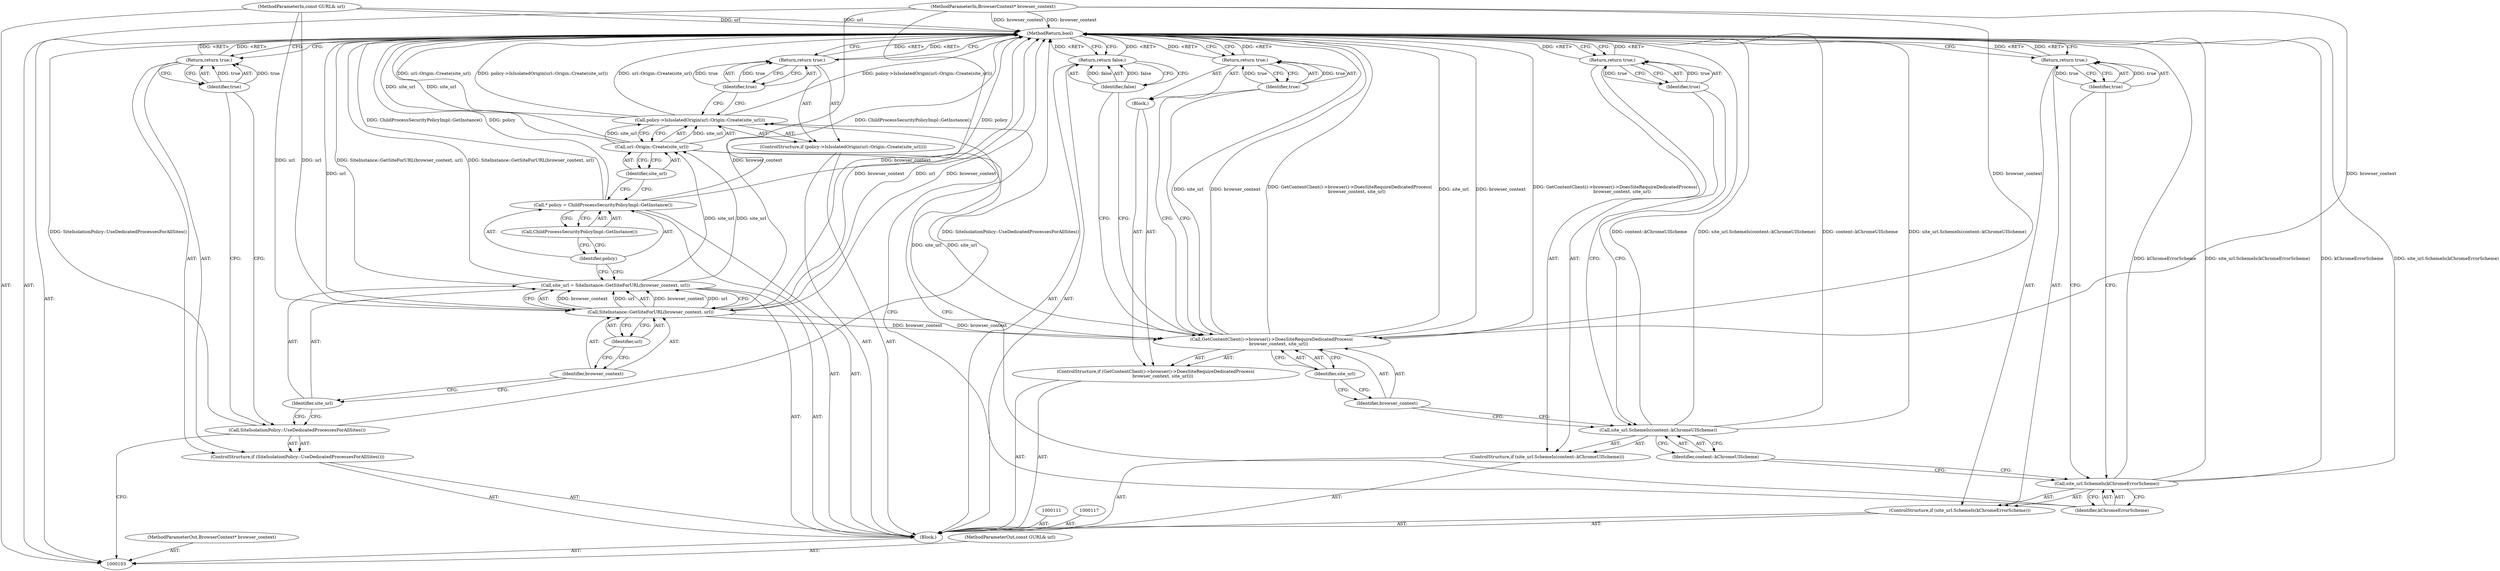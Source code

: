 digraph "0_Chrome_1f5ad409dbf5334523931df37598ea49e9849c87_0" {
"1000146" [label="(MethodReturn,bool)"];
"1000121" [label="(ControlStructure,if (policy->IsIsolatedOrigin(url::Origin::Create(site_url))))"];
"1000123" [label="(Call,url::Origin::Create(site_url))"];
"1000124" [label="(Identifier,site_url)"];
"1000122" [label="(Call,policy->IsIsolatedOrigin(url::Origin::Create(site_url)))"];
"1000126" [label="(Identifier,true)"];
"1000125" [label="(Return,return true;)"];
"1000127" [label="(ControlStructure,if (site_url.SchemeIs(kChromeErrorScheme)))"];
"1000129" [label="(Identifier,kChromeErrorScheme)"];
"1000128" [label="(Call,site_url.SchemeIs(kChromeErrorScheme))"];
"1000131" [label="(Identifier,true)"];
"1000130" [label="(Return,return true;)"];
"1000132" [label="(ControlStructure,if (site_url.SchemeIs(content::kChromeUIScheme)))"];
"1000134" [label="(Identifier,content::kChromeUIScheme)"];
"1000133" [label="(Call,site_url.SchemeIs(content::kChromeUIScheme))"];
"1000136" [label="(Identifier,true)"];
"1000135" [label="(Return,return true;)"];
"1000104" [label="(MethodParameterIn,BrowserContext* browser_context)"];
"1000188" [label="(MethodParameterOut,BrowserContext* browser_context)"];
"1000137" [label="(ControlStructure,if (GetContentClient()->browser()->DoesSiteRequireDedicatedProcess(\n          browser_context, site_url)))"];
"1000138" [label="(Call,GetContentClient()->browser()->DoesSiteRequireDedicatedProcess(\n          browser_context, site_url))"];
"1000139" [label="(Identifier,browser_context)"];
"1000140" [label="(Identifier,site_url)"];
"1000141" [label="(Block,)"];
"1000143" [label="(Identifier,true)"];
"1000142" [label="(Return,return true;)"];
"1000144" [label="(Return,return false;)"];
"1000145" [label="(Identifier,false)"];
"1000106" [label="(Block,)"];
"1000105" [label="(MethodParameterIn,const GURL& url)"];
"1000189" [label="(MethodParameterOut,const GURL& url)"];
"1000107" [label="(ControlStructure,if (SiteIsolationPolicy::UseDedicatedProcessesForAllSites()))"];
"1000108" [label="(Call,SiteIsolationPolicy::UseDedicatedProcessesForAllSites())"];
"1000110" [label="(Identifier,true)"];
"1000109" [label="(Return,return true;)"];
"1000114" [label="(Call,SiteInstance::GetSiteForURL(browser_context, url))"];
"1000115" [label="(Identifier,browser_context)"];
"1000116" [label="(Identifier,url)"];
"1000112" [label="(Call,site_url = SiteInstance::GetSiteForURL(browser_context, url))"];
"1000113" [label="(Identifier,site_url)"];
"1000120" [label="(Call,ChildProcessSecurityPolicyImpl::GetInstance())"];
"1000118" [label="(Call,* policy = ChildProcessSecurityPolicyImpl::GetInstance())"];
"1000119" [label="(Identifier,policy)"];
"1000146" -> "1000103"  [label="AST: "];
"1000146" -> "1000109"  [label="CFG: "];
"1000146" -> "1000125"  [label="CFG: "];
"1000146" -> "1000130"  [label="CFG: "];
"1000146" -> "1000135"  [label="CFG: "];
"1000146" -> "1000142"  [label="CFG: "];
"1000146" -> "1000144"  [label="CFG: "];
"1000135" -> "1000146"  [label="DDG: <RET>"];
"1000144" -> "1000146"  [label="DDG: <RET>"];
"1000142" -> "1000146"  [label="DDG: <RET>"];
"1000125" -> "1000146"  [label="DDG: <RET>"];
"1000108" -> "1000146"  [label="DDG: SiteIsolationPolicy::UseDedicatedProcessesForAllSites()"];
"1000104" -> "1000146"  [label="DDG: browser_context"];
"1000105" -> "1000146"  [label="DDG: url"];
"1000112" -> "1000146"  [label="DDG: SiteInstance::GetSiteForURL(browser_context, url)"];
"1000138" -> "1000146"  [label="DDG: site_url"];
"1000138" -> "1000146"  [label="DDG: browser_context"];
"1000138" -> "1000146"  [label="DDG: GetContentClient()->browser()->DoesSiteRequireDedicatedProcess(\n          browser_context, site_url)"];
"1000114" -> "1000146"  [label="DDG: browser_context"];
"1000114" -> "1000146"  [label="DDG: url"];
"1000118" -> "1000146"  [label="DDG: ChildProcessSecurityPolicyImpl::GetInstance()"];
"1000118" -> "1000146"  [label="DDG: policy"];
"1000122" -> "1000146"  [label="DDG: policy->IsIsolatedOrigin(url::Origin::Create(site_url))"];
"1000122" -> "1000146"  [label="DDG: url::Origin::Create(site_url)"];
"1000123" -> "1000146"  [label="DDG: site_url"];
"1000128" -> "1000146"  [label="DDG: kChromeErrorScheme"];
"1000128" -> "1000146"  [label="DDG: site_url.SchemeIs(kChromeErrorScheme)"];
"1000133" -> "1000146"  [label="DDG: content::kChromeUIScheme"];
"1000133" -> "1000146"  [label="DDG: site_url.SchemeIs(content::kChromeUIScheme)"];
"1000130" -> "1000146"  [label="DDG: <RET>"];
"1000109" -> "1000146"  [label="DDG: <RET>"];
"1000121" -> "1000106"  [label="AST: "];
"1000122" -> "1000121"  [label="AST: "];
"1000125" -> "1000121"  [label="AST: "];
"1000123" -> "1000122"  [label="AST: "];
"1000123" -> "1000124"  [label="CFG: "];
"1000124" -> "1000123"  [label="AST: "];
"1000122" -> "1000123"  [label="CFG: "];
"1000123" -> "1000146"  [label="DDG: site_url"];
"1000123" -> "1000122"  [label="DDG: site_url"];
"1000112" -> "1000123"  [label="DDG: site_url"];
"1000123" -> "1000138"  [label="DDG: site_url"];
"1000124" -> "1000123"  [label="AST: "];
"1000124" -> "1000118"  [label="CFG: "];
"1000123" -> "1000124"  [label="CFG: "];
"1000122" -> "1000121"  [label="AST: "];
"1000122" -> "1000123"  [label="CFG: "];
"1000123" -> "1000122"  [label="AST: "];
"1000126" -> "1000122"  [label="CFG: "];
"1000129" -> "1000122"  [label="CFG: "];
"1000122" -> "1000146"  [label="DDG: policy->IsIsolatedOrigin(url::Origin::Create(site_url))"];
"1000122" -> "1000146"  [label="DDG: url::Origin::Create(site_url)"];
"1000123" -> "1000122"  [label="DDG: site_url"];
"1000126" -> "1000125"  [label="AST: "];
"1000126" -> "1000122"  [label="CFG: "];
"1000125" -> "1000126"  [label="CFG: "];
"1000126" -> "1000125"  [label="DDG: true"];
"1000125" -> "1000121"  [label="AST: "];
"1000125" -> "1000126"  [label="CFG: "];
"1000126" -> "1000125"  [label="AST: "];
"1000146" -> "1000125"  [label="CFG: "];
"1000125" -> "1000146"  [label="DDG: <RET>"];
"1000126" -> "1000125"  [label="DDG: true"];
"1000127" -> "1000106"  [label="AST: "];
"1000128" -> "1000127"  [label="AST: "];
"1000130" -> "1000127"  [label="AST: "];
"1000129" -> "1000128"  [label="AST: "];
"1000129" -> "1000122"  [label="CFG: "];
"1000128" -> "1000129"  [label="CFG: "];
"1000128" -> "1000127"  [label="AST: "];
"1000128" -> "1000129"  [label="CFG: "];
"1000129" -> "1000128"  [label="AST: "];
"1000131" -> "1000128"  [label="CFG: "];
"1000134" -> "1000128"  [label="CFG: "];
"1000128" -> "1000146"  [label="DDG: kChromeErrorScheme"];
"1000128" -> "1000146"  [label="DDG: site_url.SchemeIs(kChromeErrorScheme)"];
"1000131" -> "1000130"  [label="AST: "];
"1000131" -> "1000128"  [label="CFG: "];
"1000130" -> "1000131"  [label="CFG: "];
"1000131" -> "1000130"  [label="DDG: true"];
"1000130" -> "1000127"  [label="AST: "];
"1000130" -> "1000131"  [label="CFG: "];
"1000131" -> "1000130"  [label="AST: "];
"1000146" -> "1000130"  [label="CFG: "];
"1000130" -> "1000146"  [label="DDG: <RET>"];
"1000131" -> "1000130"  [label="DDG: true"];
"1000132" -> "1000106"  [label="AST: "];
"1000133" -> "1000132"  [label="AST: "];
"1000135" -> "1000132"  [label="AST: "];
"1000134" -> "1000133"  [label="AST: "];
"1000134" -> "1000128"  [label="CFG: "];
"1000133" -> "1000134"  [label="CFG: "];
"1000133" -> "1000132"  [label="AST: "];
"1000133" -> "1000134"  [label="CFG: "];
"1000134" -> "1000133"  [label="AST: "];
"1000136" -> "1000133"  [label="CFG: "];
"1000139" -> "1000133"  [label="CFG: "];
"1000133" -> "1000146"  [label="DDG: content::kChromeUIScheme"];
"1000133" -> "1000146"  [label="DDG: site_url.SchemeIs(content::kChromeUIScheme)"];
"1000136" -> "1000135"  [label="AST: "];
"1000136" -> "1000133"  [label="CFG: "];
"1000135" -> "1000136"  [label="CFG: "];
"1000136" -> "1000135"  [label="DDG: true"];
"1000135" -> "1000132"  [label="AST: "];
"1000135" -> "1000136"  [label="CFG: "];
"1000136" -> "1000135"  [label="AST: "];
"1000146" -> "1000135"  [label="CFG: "];
"1000135" -> "1000146"  [label="DDG: <RET>"];
"1000136" -> "1000135"  [label="DDG: true"];
"1000104" -> "1000103"  [label="AST: "];
"1000104" -> "1000146"  [label="DDG: browser_context"];
"1000104" -> "1000114"  [label="DDG: browser_context"];
"1000104" -> "1000138"  [label="DDG: browser_context"];
"1000188" -> "1000103"  [label="AST: "];
"1000137" -> "1000106"  [label="AST: "];
"1000138" -> "1000137"  [label="AST: "];
"1000141" -> "1000137"  [label="AST: "];
"1000138" -> "1000137"  [label="AST: "];
"1000138" -> "1000140"  [label="CFG: "];
"1000139" -> "1000138"  [label="AST: "];
"1000140" -> "1000138"  [label="AST: "];
"1000143" -> "1000138"  [label="CFG: "];
"1000145" -> "1000138"  [label="CFG: "];
"1000138" -> "1000146"  [label="DDG: site_url"];
"1000138" -> "1000146"  [label="DDG: browser_context"];
"1000138" -> "1000146"  [label="DDG: GetContentClient()->browser()->DoesSiteRequireDedicatedProcess(\n          browser_context, site_url)"];
"1000114" -> "1000138"  [label="DDG: browser_context"];
"1000104" -> "1000138"  [label="DDG: browser_context"];
"1000123" -> "1000138"  [label="DDG: site_url"];
"1000139" -> "1000138"  [label="AST: "];
"1000139" -> "1000133"  [label="CFG: "];
"1000140" -> "1000139"  [label="CFG: "];
"1000140" -> "1000138"  [label="AST: "];
"1000140" -> "1000139"  [label="CFG: "];
"1000138" -> "1000140"  [label="CFG: "];
"1000141" -> "1000137"  [label="AST: "];
"1000142" -> "1000141"  [label="AST: "];
"1000143" -> "1000142"  [label="AST: "];
"1000143" -> "1000138"  [label="CFG: "];
"1000142" -> "1000143"  [label="CFG: "];
"1000143" -> "1000142"  [label="DDG: true"];
"1000142" -> "1000141"  [label="AST: "];
"1000142" -> "1000143"  [label="CFG: "];
"1000143" -> "1000142"  [label="AST: "];
"1000146" -> "1000142"  [label="CFG: "];
"1000142" -> "1000146"  [label="DDG: <RET>"];
"1000143" -> "1000142"  [label="DDG: true"];
"1000144" -> "1000106"  [label="AST: "];
"1000144" -> "1000145"  [label="CFG: "];
"1000145" -> "1000144"  [label="AST: "];
"1000146" -> "1000144"  [label="CFG: "];
"1000144" -> "1000146"  [label="DDG: <RET>"];
"1000145" -> "1000144"  [label="DDG: false"];
"1000145" -> "1000144"  [label="AST: "];
"1000145" -> "1000138"  [label="CFG: "];
"1000144" -> "1000145"  [label="CFG: "];
"1000145" -> "1000144"  [label="DDG: false"];
"1000106" -> "1000103"  [label="AST: "];
"1000107" -> "1000106"  [label="AST: "];
"1000111" -> "1000106"  [label="AST: "];
"1000112" -> "1000106"  [label="AST: "];
"1000117" -> "1000106"  [label="AST: "];
"1000118" -> "1000106"  [label="AST: "];
"1000121" -> "1000106"  [label="AST: "];
"1000127" -> "1000106"  [label="AST: "];
"1000132" -> "1000106"  [label="AST: "];
"1000137" -> "1000106"  [label="AST: "];
"1000144" -> "1000106"  [label="AST: "];
"1000105" -> "1000103"  [label="AST: "];
"1000105" -> "1000146"  [label="DDG: url"];
"1000105" -> "1000114"  [label="DDG: url"];
"1000189" -> "1000103"  [label="AST: "];
"1000107" -> "1000106"  [label="AST: "];
"1000108" -> "1000107"  [label="AST: "];
"1000109" -> "1000107"  [label="AST: "];
"1000108" -> "1000107"  [label="AST: "];
"1000108" -> "1000103"  [label="CFG: "];
"1000110" -> "1000108"  [label="CFG: "];
"1000113" -> "1000108"  [label="CFG: "];
"1000108" -> "1000146"  [label="DDG: SiteIsolationPolicy::UseDedicatedProcessesForAllSites()"];
"1000110" -> "1000109"  [label="AST: "];
"1000110" -> "1000108"  [label="CFG: "];
"1000109" -> "1000110"  [label="CFG: "];
"1000110" -> "1000109"  [label="DDG: true"];
"1000109" -> "1000107"  [label="AST: "];
"1000109" -> "1000110"  [label="CFG: "];
"1000110" -> "1000109"  [label="AST: "];
"1000146" -> "1000109"  [label="CFG: "];
"1000109" -> "1000146"  [label="DDG: <RET>"];
"1000110" -> "1000109"  [label="DDG: true"];
"1000114" -> "1000112"  [label="AST: "];
"1000114" -> "1000116"  [label="CFG: "];
"1000115" -> "1000114"  [label="AST: "];
"1000116" -> "1000114"  [label="AST: "];
"1000112" -> "1000114"  [label="CFG: "];
"1000114" -> "1000146"  [label="DDG: browser_context"];
"1000114" -> "1000146"  [label="DDG: url"];
"1000114" -> "1000112"  [label="DDG: browser_context"];
"1000114" -> "1000112"  [label="DDG: url"];
"1000104" -> "1000114"  [label="DDG: browser_context"];
"1000105" -> "1000114"  [label="DDG: url"];
"1000114" -> "1000138"  [label="DDG: browser_context"];
"1000115" -> "1000114"  [label="AST: "];
"1000115" -> "1000113"  [label="CFG: "];
"1000116" -> "1000115"  [label="CFG: "];
"1000116" -> "1000114"  [label="AST: "];
"1000116" -> "1000115"  [label="CFG: "];
"1000114" -> "1000116"  [label="CFG: "];
"1000112" -> "1000106"  [label="AST: "];
"1000112" -> "1000114"  [label="CFG: "];
"1000113" -> "1000112"  [label="AST: "];
"1000114" -> "1000112"  [label="AST: "];
"1000119" -> "1000112"  [label="CFG: "];
"1000112" -> "1000146"  [label="DDG: SiteInstance::GetSiteForURL(browser_context, url)"];
"1000114" -> "1000112"  [label="DDG: browser_context"];
"1000114" -> "1000112"  [label="DDG: url"];
"1000112" -> "1000123"  [label="DDG: site_url"];
"1000113" -> "1000112"  [label="AST: "];
"1000113" -> "1000108"  [label="CFG: "];
"1000115" -> "1000113"  [label="CFG: "];
"1000120" -> "1000118"  [label="AST: "];
"1000120" -> "1000119"  [label="CFG: "];
"1000118" -> "1000120"  [label="CFG: "];
"1000118" -> "1000106"  [label="AST: "];
"1000118" -> "1000120"  [label="CFG: "];
"1000119" -> "1000118"  [label="AST: "];
"1000120" -> "1000118"  [label="AST: "];
"1000124" -> "1000118"  [label="CFG: "];
"1000118" -> "1000146"  [label="DDG: ChildProcessSecurityPolicyImpl::GetInstance()"];
"1000118" -> "1000146"  [label="DDG: policy"];
"1000119" -> "1000118"  [label="AST: "];
"1000119" -> "1000112"  [label="CFG: "];
"1000120" -> "1000119"  [label="CFG: "];
}
